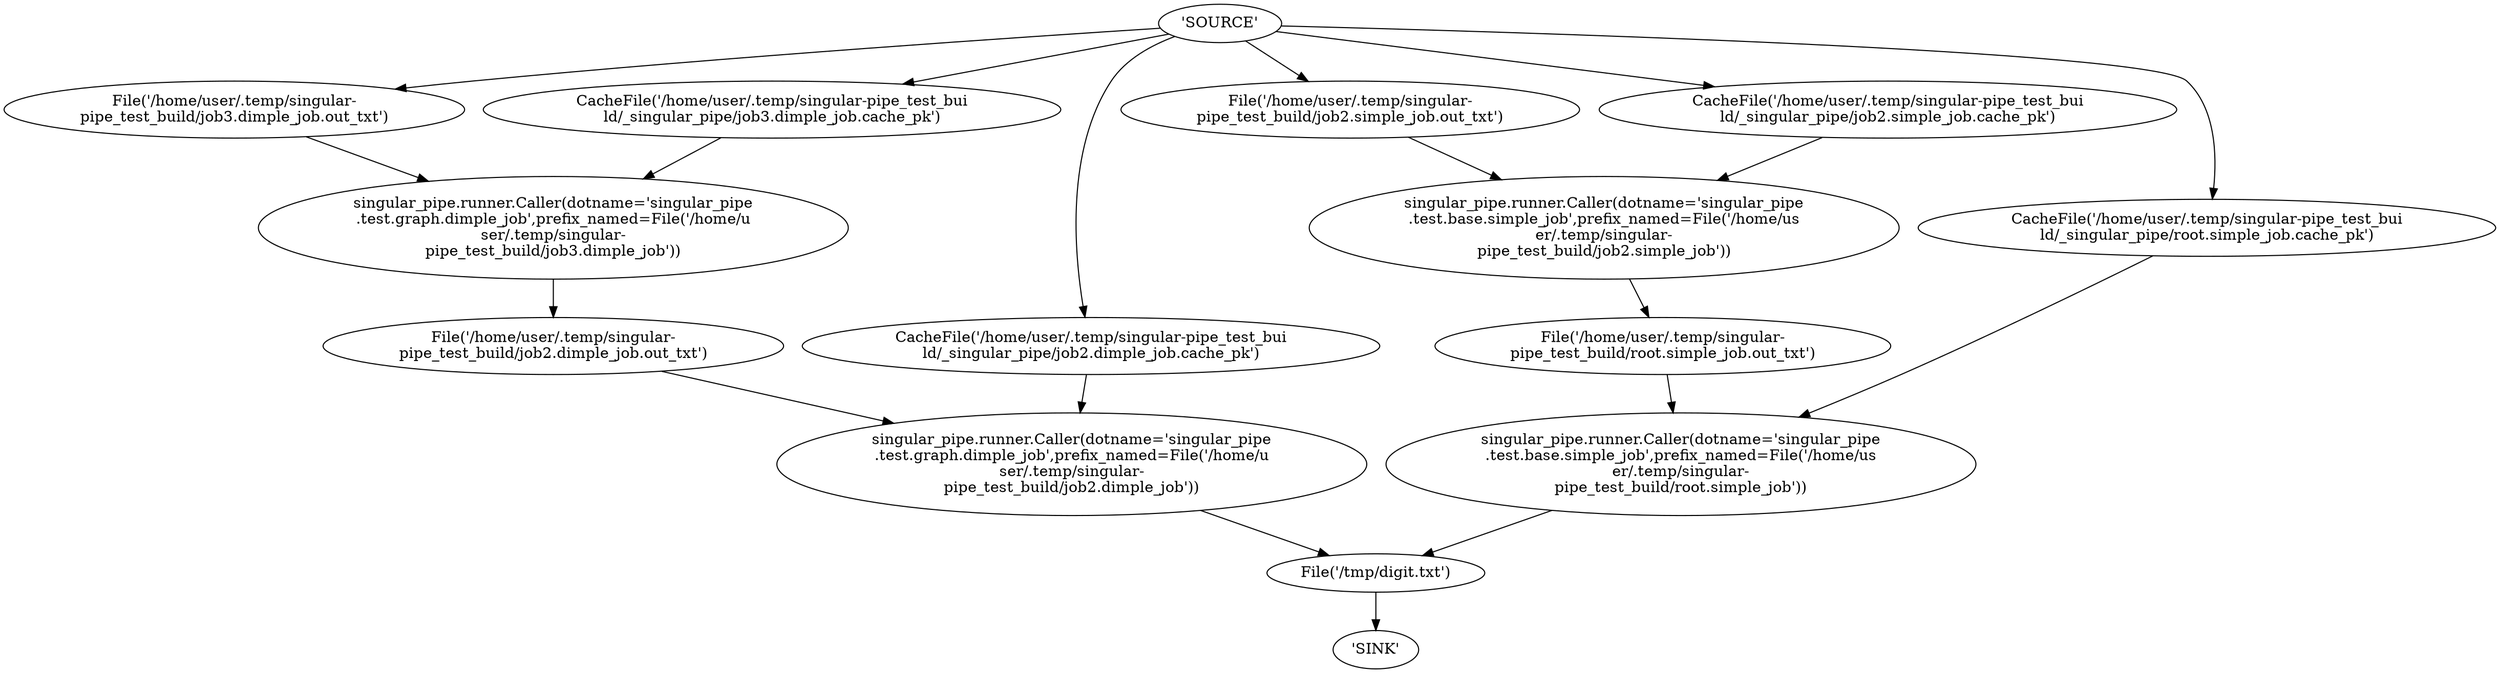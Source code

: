 strict digraph G {
	rankdir=TB
	"'SOURCE'" -> "File('/home/user/.temp/singular-
pipe_test_build/job3.dimple_job.out_txt')"
	"File('/home/user/.temp/singular-
pipe_test_build/job3.dimple_job.out_txt')" -> "singular_pipe.runner.Caller(dotname='singular_pipe
.test.graph.dimple_job',prefix_named=File('/home/u
ser/.temp/singular-
pipe_test_build/job3.dimple_job'))"
	"'SOURCE'" -> "CacheFile('/home/user/.temp/singular-pipe_test_bui
ld/_singular_pipe/job3.dimple_job.cache_pk')"
	"CacheFile('/home/user/.temp/singular-pipe_test_bui
ld/_singular_pipe/job3.dimple_job.cache_pk')" -> "singular_pipe.runner.Caller(dotname='singular_pipe
.test.graph.dimple_job',prefix_named=File('/home/u
ser/.temp/singular-
pipe_test_build/job3.dimple_job'))"
	"singular_pipe.runner.Caller(dotname='singular_pipe
.test.graph.dimple_job',prefix_named=File('/home/u
ser/.temp/singular-
pipe_test_build/job3.dimple_job'))" -> "File('/home/user/.temp/singular-
pipe_test_build/job2.dimple_job.out_txt')"
	"File('/home/user/.temp/singular-
pipe_test_build/job2.dimple_job.out_txt')" -> "singular_pipe.runner.Caller(dotname='singular_pipe
.test.graph.dimple_job',prefix_named=File('/home/u
ser/.temp/singular-
pipe_test_build/job2.dimple_job'))"
	"'SOURCE'" -> "CacheFile('/home/user/.temp/singular-pipe_test_bui
ld/_singular_pipe/job2.dimple_job.cache_pk')"
	"CacheFile('/home/user/.temp/singular-pipe_test_bui
ld/_singular_pipe/job2.dimple_job.cache_pk')" -> "singular_pipe.runner.Caller(dotname='singular_pipe
.test.graph.dimple_job',prefix_named=File('/home/u
ser/.temp/singular-
pipe_test_build/job2.dimple_job'))"
	"singular_pipe.runner.Caller(dotname='singular_pipe
.test.graph.dimple_job',prefix_named=File('/home/u
ser/.temp/singular-
pipe_test_build/job2.dimple_job'))" -> "File('/tmp/digit.txt')"
	"'SOURCE'" -> "File('/home/user/.temp/singular-
pipe_test_build/job2.simple_job.out_txt')"
	"File('/home/user/.temp/singular-
pipe_test_build/job2.simple_job.out_txt')" -> "singular_pipe.runner.Caller(dotname='singular_pipe
.test.base.simple_job',prefix_named=File('/home/us
er/.temp/singular-
pipe_test_build/job2.simple_job'))"
	"'SOURCE'" -> "CacheFile('/home/user/.temp/singular-pipe_test_bui
ld/_singular_pipe/job2.simple_job.cache_pk')"
	"CacheFile('/home/user/.temp/singular-pipe_test_bui
ld/_singular_pipe/job2.simple_job.cache_pk')" -> "singular_pipe.runner.Caller(dotname='singular_pipe
.test.base.simple_job',prefix_named=File('/home/us
er/.temp/singular-
pipe_test_build/job2.simple_job'))"
	"singular_pipe.runner.Caller(dotname='singular_pipe
.test.base.simple_job',prefix_named=File('/home/us
er/.temp/singular-
pipe_test_build/job2.simple_job'))" -> "File('/home/user/.temp/singular-
pipe_test_build/root.simple_job.out_txt')"
	"File('/home/user/.temp/singular-
pipe_test_build/root.simple_job.out_txt')" -> "singular_pipe.runner.Caller(dotname='singular_pipe
.test.base.simple_job',prefix_named=File('/home/us
er/.temp/singular-
pipe_test_build/root.simple_job'))"
	"'SOURCE'" -> "CacheFile('/home/user/.temp/singular-pipe_test_bui
ld/_singular_pipe/root.simple_job.cache_pk')"
	"CacheFile('/home/user/.temp/singular-pipe_test_bui
ld/_singular_pipe/root.simple_job.cache_pk')" -> "singular_pipe.runner.Caller(dotname='singular_pipe
.test.base.simple_job',prefix_named=File('/home/us
er/.temp/singular-
pipe_test_build/root.simple_job'))"
	"singular_pipe.runner.Caller(dotname='singular_pipe
.test.base.simple_job',prefix_named=File('/home/us
er/.temp/singular-
pipe_test_build/root.simple_job'))" -> "File('/tmp/digit.txt')"
	"File('/tmp/digit.txt')" -> "'SINK'"
}
